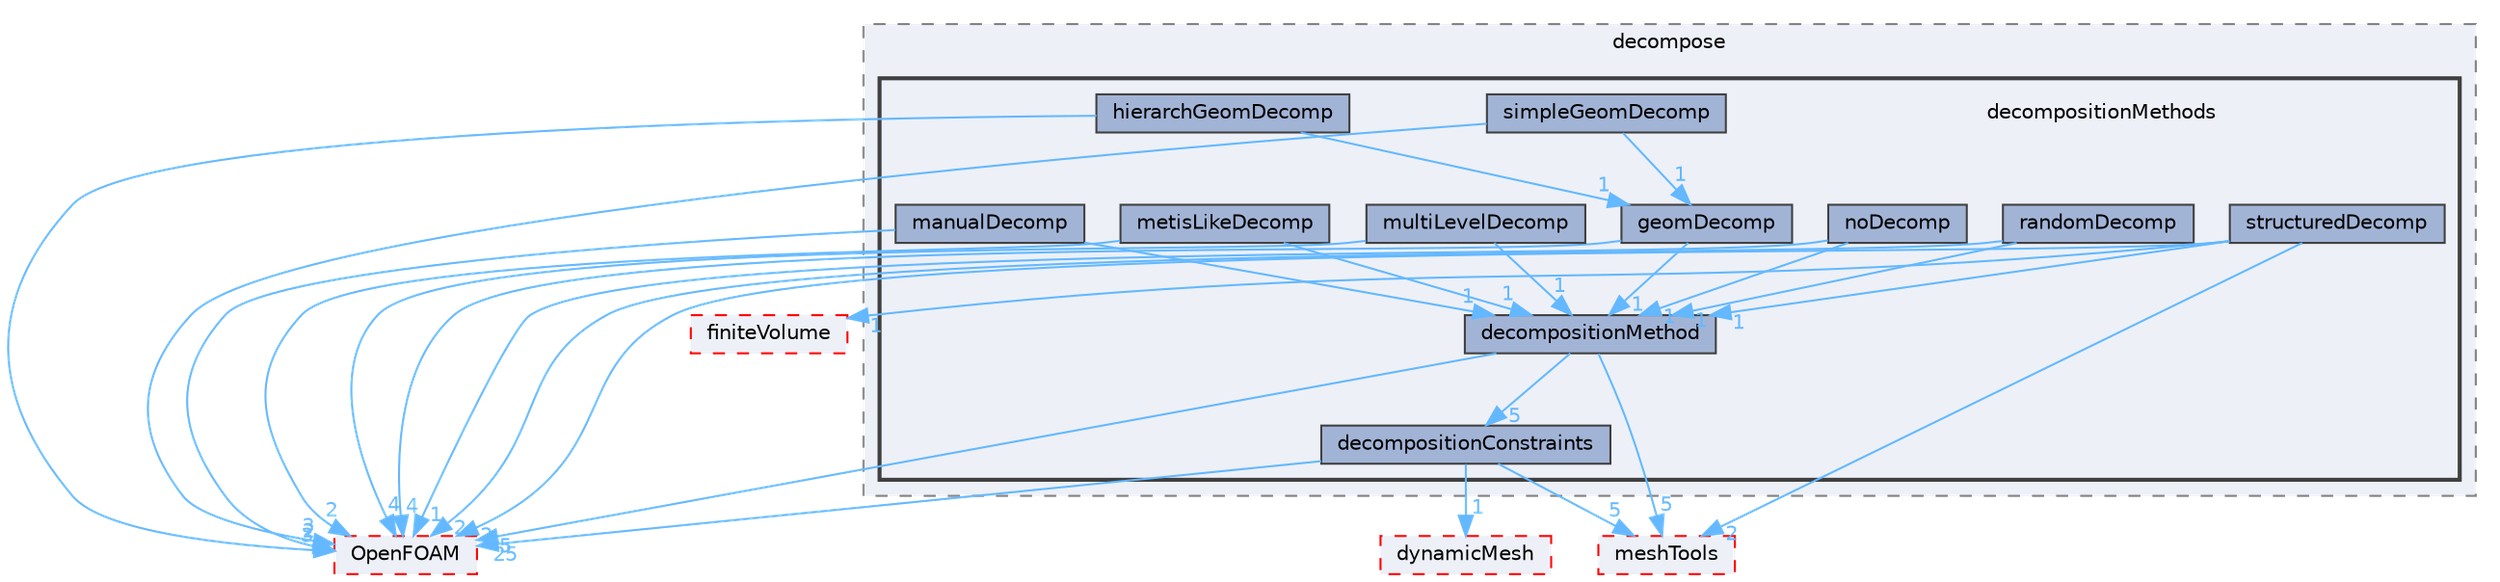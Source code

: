 digraph "src/parallel/decompose/decompositionMethods"
{
 // LATEX_PDF_SIZE
  bgcolor="transparent";
  edge [fontname=Helvetica,fontsize=10,labelfontname=Helvetica,labelfontsize=10];
  node [fontname=Helvetica,fontsize=10,shape=box,height=0.2,width=0.4];
  compound=true
  subgraph clusterdir_e048e8eb4dfe5719d368ebac837fe95a {
    graph [ bgcolor="#edf0f7", pencolor="grey50", label="decompose", fontname=Helvetica,fontsize=10 style="filled,dashed", URL="dir_e048e8eb4dfe5719d368ebac837fe95a.html",tooltip=""]
  subgraph clusterdir_e3b70d1802e286fd48b60eaae8da0038 {
    graph [ bgcolor="#edf0f7", pencolor="grey25", label="", fontname=Helvetica,fontsize=10 style="filled,bold", URL="dir_e3b70d1802e286fd48b60eaae8da0038.html",tooltip=""]
    dir_e3b70d1802e286fd48b60eaae8da0038 [shape=plaintext, label="decompositionMethods"];
  dir_119c8f1670f0bcaeeb440c813d4d21ad [label="decompositionConstraints", fillcolor="#a2b4d6", color="grey25", style="filled", URL="dir_119c8f1670f0bcaeeb440c813d4d21ad.html",tooltip=""];
  dir_fac2e9a5f999a64c1614a6b89ef1f3a1 [label="decompositionMethod", fillcolor="#a2b4d6", color="grey25", style="filled", URL="dir_fac2e9a5f999a64c1614a6b89ef1f3a1.html",tooltip=""];
  dir_9e69b39d0380318df2fa662500312bbd [label="geomDecomp", fillcolor="#a2b4d6", color="grey25", style="filled", URL="dir_9e69b39d0380318df2fa662500312bbd.html",tooltip=""];
  dir_30e3ac22c6f317209f7244332bdc9a90 [label="hierarchGeomDecomp", fillcolor="#a2b4d6", color="grey25", style="filled", URL="dir_30e3ac22c6f317209f7244332bdc9a90.html",tooltip=""];
  dir_7ffa20d0afea54e9798dd03bd5f9f8bc [label="manualDecomp", fillcolor="#a2b4d6", color="grey25", style="filled", URL="dir_7ffa20d0afea54e9798dd03bd5f9f8bc.html",tooltip=""];
  dir_3a57854010842fc7e98b0804dc350e32 [label="metisLikeDecomp", fillcolor="#a2b4d6", color="grey25", style="filled", URL="dir_3a57854010842fc7e98b0804dc350e32.html",tooltip=""];
  dir_298fa3c0884c5e38e3f026dde4bb0c30 [label="multiLevelDecomp", fillcolor="#a2b4d6", color="grey25", style="filled", URL="dir_298fa3c0884c5e38e3f026dde4bb0c30.html",tooltip=""];
  dir_5b3a0f286f3af79a0d5055506189f3a0 [label="noDecomp", fillcolor="#a2b4d6", color="grey25", style="filled", URL="dir_5b3a0f286f3af79a0d5055506189f3a0.html",tooltip=""];
  dir_3dfa2416c47db01af65133a78f46b03b [label="randomDecomp", fillcolor="#a2b4d6", color="grey25", style="filled", URL="dir_3dfa2416c47db01af65133a78f46b03b.html",tooltip=""];
  dir_404278870dd8cbcf6077845d47211cba [label="simpleGeomDecomp", fillcolor="#a2b4d6", color="grey25", style="filled", URL="dir_404278870dd8cbcf6077845d47211cba.html",tooltip=""];
  dir_e5269cec18cda5916c81d3cdc575e2e6 [label="structuredDecomp", fillcolor="#a2b4d6", color="grey25", style="filled", URL="dir_e5269cec18cda5916c81d3cdc575e2e6.html",tooltip=""];
  }
  }
  dir_ae30ad0bef50cf391b24c614251bb9fd [label="meshTools", fillcolor="#edf0f7", color="red", style="filled,dashed", URL="dir_ae30ad0bef50cf391b24c614251bb9fd.html",tooltip=""];
  dir_c5473ff19b20e6ec4dfe5c310b3778a8 [label="OpenFOAM", fillcolor="#edf0f7", color="red", style="filled,dashed", URL="dir_c5473ff19b20e6ec4dfe5c310b3778a8.html",tooltip=""];
  dir_63742796c427c97a292c80f7db71da36 [label="dynamicMesh", fillcolor="#edf0f7", color="red", style="filled,dashed", URL="dir_63742796c427c97a292c80f7db71da36.html",tooltip=""];
  dir_9bd15774b555cf7259a6fa18f99fe99b [label="finiteVolume", fillcolor="#edf0f7", color="red", style="filled,dashed", URL="dir_9bd15774b555cf7259a6fa18f99fe99b.html",tooltip=""];
  dir_119c8f1670f0bcaeeb440c813d4d21ad->dir_ae30ad0bef50cf391b24c614251bb9fd [headlabel="5", labeldistance=1.5 headhref="dir_000832_002382.html" href="dir_000832_002382.html" color="steelblue1" fontcolor="steelblue1"];
  dir_119c8f1670f0bcaeeb440c813d4d21ad->dir_c5473ff19b20e6ec4dfe5c310b3778a8 [headlabel="25", labeldistance=1.5 headhref="dir_000832_002695.html" href="dir_000832_002695.html" color="steelblue1" fontcolor="steelblue1"];
  dir_119c8f1670f0bcaeeb440c813d4d21ad->dir_63742796c427c97a292c80f7db71da36 [headlabel="1", labeldistance=1.5 headhref="dir_000832_001086.html" href="dir_000832_001086.html" color="steelblue1" fontcolor="steelblue1"];
  dir_fac2e9a5f999a64c1614a6b89ef1f3a1->dir_119c8f1670f0bcaeeb440c813d4d21ad [headlabel="5", labeldistance=1.5 headhref="dir_000833_000832.html" href="dir_000833_000832.html" color="steelblue1" fontcolor="steelblue1"];
  dir_fac2e9a5f999a64c1614a6b89ef1f3a1->dir_ae30ad0bef50cf391b24c614251bb9fd [headlabel="5", labeldistance=1.5 headhref="dir_000833_002382.html" href="dir_000833_002382.html" color="steelblue1" fontcolor="steelblue1"];
  dir_fac2e9a5f999a64c1614a6b89ef1f3a1->dir_c5473ff19b20e6ec4dfe5c310b3778a8 [headlabel="5", labeldistance=1.5 headhref="dir_000833_002695.html" href="dir_000833_002695.html" color="steelblue1" fontcolor="steelblue1"];
  dir_9e69b39d0380318df2fa662500312bbd->dir_c5473ff19b20e6ec4dfe5c310b3778a8 [headlabel="4", labeldistance=1.5 headhref="dir_001618_002695.html" href="dir_001618_002695.html" color="steelblue1" fontcolor="steelblue1"];
  dir_9e69b39d0380318df2fa662500312bbd->dir_fac2e9a5f999a64c1614a6b89ef1f3a1 [headlabel="1", labeldistance=1.5 headhref="dir_001618_000833.html" href="dir_001618_000833.html" color="steelblue1" fontcolor="steelblue1"];
  dir_30e3ac22c6f317209f7244332bdc9a90->dir_9e69b39d0380318df2fa662500312bbd [headlabel="1", labeldistance=1.5 headhref="dir_001740_001618.html" href="dir_001740_001618.html" color="steelblue1" fontcolor="steelblue1"];
  dir_30e3ac22c6f317209f7244332bdc9a90->dir_c5473ff19b20e6ec4dfe5c310b3778a8 [headlabel="3", labeldistance=1.5 headhref="dir_001740_002695.html" href="dir_001740_002695.html" color="steelblue1" fontcolor="steelblue1"];
  dir_7ffa20d0afea54e9798dd03bd5f9f8bc->dir_c5473ff19b20e6ec4dfe5c310b3778a8 [headlabel="2", labeldistance=1.5 headhref="dir_002289_002695.html" href="dir_002289_002695.html" color="steelblue1" fontcolor="steelblue1"];
  dir_7ffa20d0afea54e9798dd03bd5f9f8bc->dir_fac2e9a5f999a64c1614a6b89ef1f3a1 [headlabel="1", labeldistance=1.5 headhref="dir_002289_000833.html" href="dir_002289_000833.html" color="steelblue1" fontcolor="steelblue1"];
  dir_3a57854010842fc7e98b0804dc350e32->dir_c5473ff19b20e6ec4dfe5c310b3778a8 [headlabel="2", labeldistance=1.5 headhref="dir_002391_002695.html" href="dir_002391_002695.html" color="steelblue1" fontcolor="steelblue1"];
  dir_3a57854010842fc7e98b0804dc350e32->dir_fac2e9a5f999a64c1614a6b89ef1f3a1 [headlabel="1", labeldistance=1.5 headhref="dir_002391_000833.html" href="dir_002391_000833.html" color="steelblue1" fontcolor="steelblue1"];
  dir_298fa3c0884c5e38e3f026dde4bb0c30->dir_c5473ff19b20e6ec4dfe5c310b3778a8 [headlabel="4", labeldistance=1.5 headhref="dir_002478_002695.html" href="dir_002478_002695.html" color="steelblue1" fontcolor="steelblue1"];
  dir_298fa3c0884c5e38e3f026dde4bb0c30->dir_fac2e9a5f999a64c1614a6b89ef1f3a1 [headlabel="1", labeldistance=1.5 headhref="dir_002478_000833.html" href="dir_002478_000833.html" color="steelblue1" fontcolor="steelblue1"];
  dir_5b3a0f286f3af79a0d5055506189f3a0->dir_c5473ff19b20e6ec4dfe5c310b3778a8 [headlabel="1", labeldistance=1.5 headhref="dir_002545_002695.html" href="dir_002545_002695.html" color="steelblue1" fontcolor="steelblue1"];
  dir_5b3a0f286f3af79a0d5055506189f3a0->dir_fac2e9a5f999a64c1614a6b89ef1f3a1 [headlabel="1", labeldistance=1.5 headhref="dir_002545_000833.html" href="dir_002545_000833.html" color="steelblue1" fontcolor="steelblue1"];
  dir_3dfa2416c47db01af65133a78f46b03b->dir_c5473ff19b20e6ec4dfe5c310b3778a8 [headlabel="2", labeldistance=1.5 headhref="dir_003182_002695.html" href="dir_003182_002695.html" color="steelblue1" fontcolor="steelblue1"];
  dir_3dfa2416c47db01af65133a78f46b03b->dir_fac2e9a5f999a64c1614a6b89ef1f3a1 [headlabel="1", labeldistance=1.5 headhref="dir_003182_000833.html" href="dir_003182_000833.html" color="steelblue1" fontcolor="steelblue1"];
  dir_404278870dd8cbcf6077845d47211cba->dir_9e69b39d0380318df2fa662500312bbd [headlabel="1", labeldistance=1.5 headhref="dir_003535_001618.html" href="dir_003535_001618.html" color="steelblue1" fontcolor="steelblue1"];
  dir_404278870dd8cbcf6077845d47211cba->dir_c5473ff19b20e6ec4dfe5c310b3778a8 [headlabel="3", labeldistance=1.5 headhref="dir_003535_002695.html" href="dir_003535_002695.html" color="steelblue1" fontcolor="steelblue1"];
  dir_e5269cec18cda5916c81d3cdc575e2e6->dir_9bd15774b555cf7259a6fa18f99fe99b [headlabel="1", labeldistance=1.5 headhref="dir_003794_001387.html" href="dir_003794_001387.html" color="steelblue1" fontcolor="steelblue1"];
  dir_e5269cec18cda5916c81d3cdc575e2e6->dir_ae30ad0bef50cf391b24c614251bb9fd [headlabel="2", labeldistance=1.5 headhref="dir_003794_002382.html" href="dir_003794_002382.html" color="steelblue1" fontcolor="steelblue1"];
  dir_e5269cec18cda5916c81d3cdc575e2e6->dir_c5473ff19b20e6ec4dfe5c310b3778a8 [headlabel="2", labeldistance=1.5 headhref="dir_003794_002695.html" href="dir_003794_002695.html" color="steelblue1" fontcolor="steelblue1"];
  dir_e5269cec18cda5916c81d3cdc575e2e6->dir_fac2e9a5f999a64c1614a6b89ef1f3a1 [headlabel="1", labeldistance=1.5 headhref="dir_003794_000833.html" href="dir_003794_000833.html" color="steelblue1" fontcolor="steelblue1"];
}
